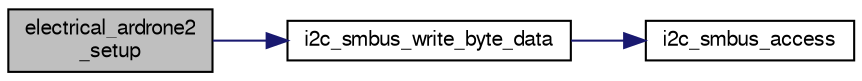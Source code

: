 digraph "electrical_ardrone2_setup"
{
  edge [fontname="FreeSans",fontsize="10",labelfontname="FreeSans",labelfontsize="10"];
  node [fontname="FreeSans",fontsize="10",shape=record];
  rankdir="LR";
  Node1 [label="electrical_ardrone2\l_setup",height=0.2,width=0.4,color="black", fillcolor="grey75", style="filled", fontcolor="black"];
  Node1 -> Node2 [color="midnightblue",fontsize="10",style="solid",fontname="FreeSans"];
  Node2 [label="i2c_smbus_write_byte_data",height=0.2,width=0.4,color="black", fillcolor="white", style="filled",URL="$i2c__smbus_8h.html#a77fd74b2c8d519ec584b44f182365f98"];
  Node2 -> Node3 [color="midnightblue",fontsize="10",style="solid",fontname="FreeSans"];
  Node3 [label="i2c_smbus_access",height=0.2,width=0.4,color="black", fillcolor="white", style="filled",URL="$i2c__smbus_8h.html#a692ece12f1304be77218167ca15bc3a0"];
}
